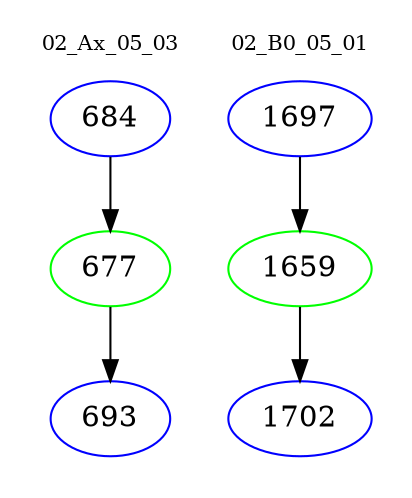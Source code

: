 digraph{
subgraph cluster_0 {
color = white
label = "02_Ax_05_03";
fontsize=10;
T0_684 [label="684", color="blue"]
T0_684 -> T0_677 [color="black"]
T0_677 [label="677", color="green"]
T0_677 -> T0_693 [color="black"]
T0_693 [label="693", color="blue"]
}
subgraph cluster_1 {
color = white
label = "02_B0_05_01";
fontsize=10;
T1_1697 [label="1697", color="blue"]
T1_1697 -> T1_1659 [color="black"]
T1_1659 [label="1659", color="green"]
T1_1659 -> T1_1702 [color="black"]
T1_1702 [label="1702", color="blue"]
}
}
